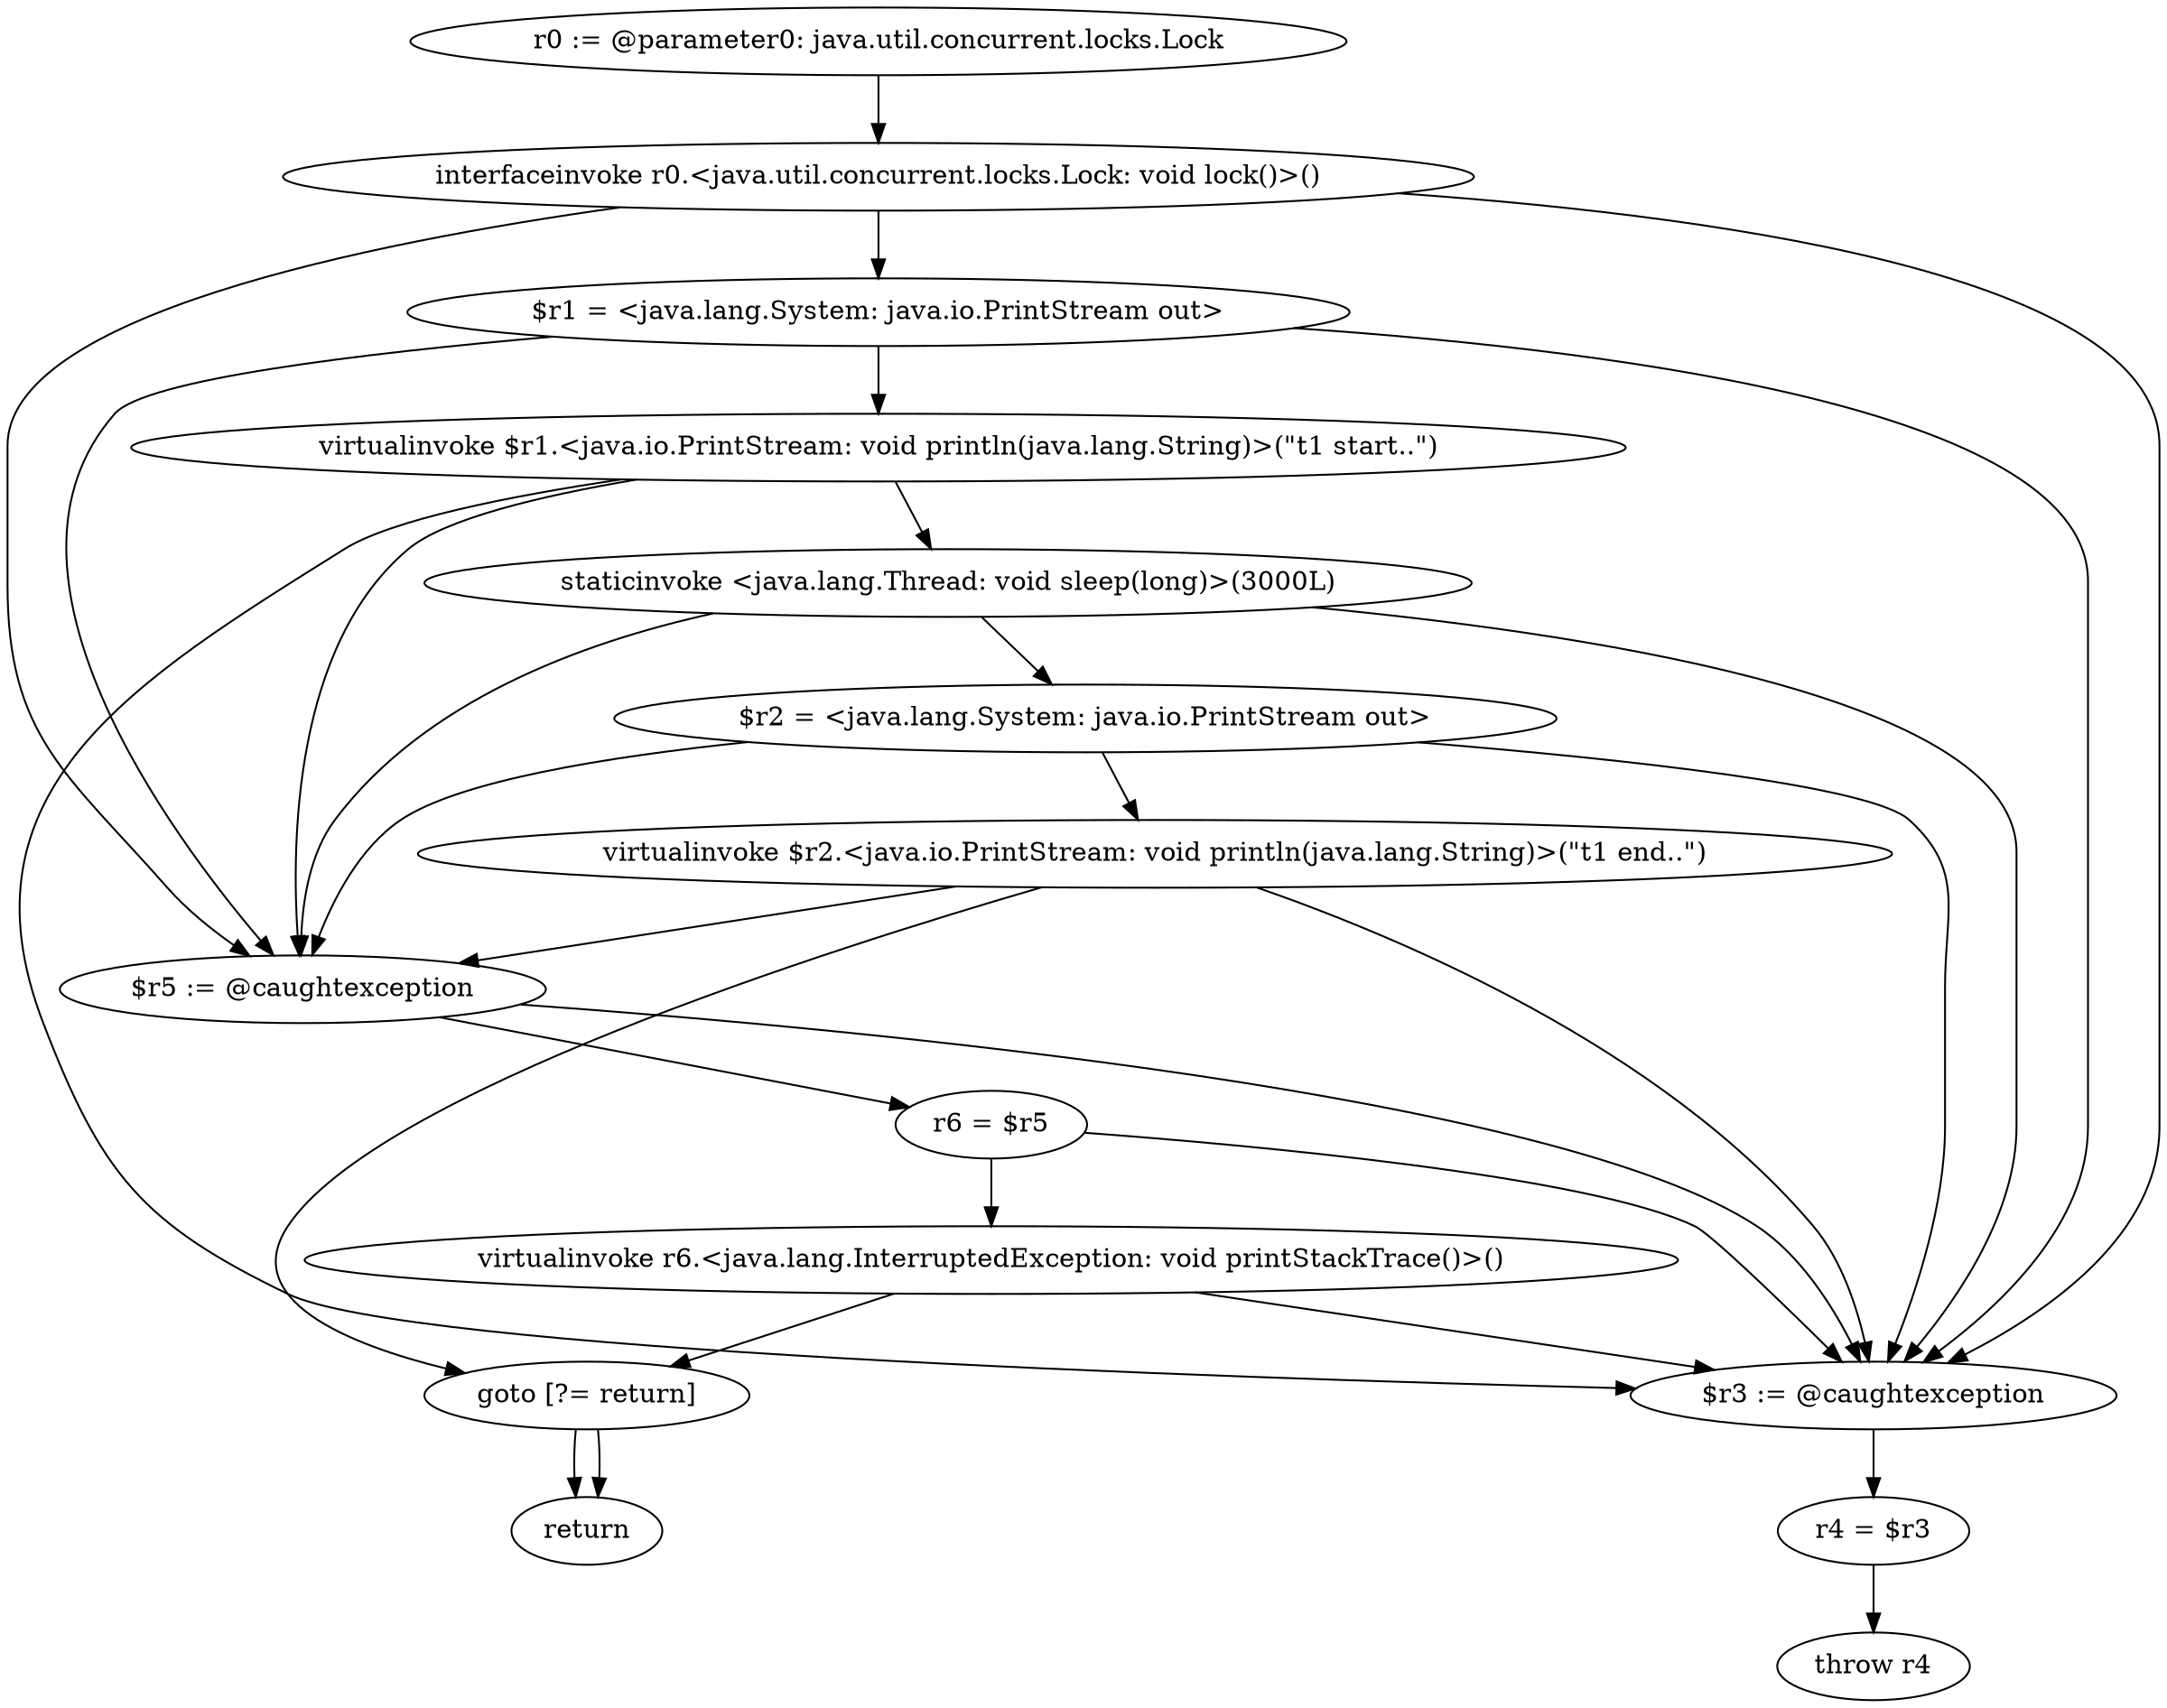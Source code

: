 digraph "unitGraph" {
    "r0 := @parameter0: java.util.concurrent.locks.Lock"
    "interfaceinvoke r0.<java.util.concurrent.locks.Lock: void lock()>()"
    "$r1 = <java.lang.System: java.io.PrintStream out>"
    "virtualinvoke $r1.<java.io.PrintStream: void println(java.lang.String)>(\"t1 start..\")"
    "staticinvoke <java.lang.Thread: void sleep(long)>(3000L)"
    "$r2 = <java.lang.System: java.io.PrintStream out>"
    "virtualinvoke $r2.<java.io.PrintStream: void println(java.lang.String)>(\"t1 end..\")"
    "goto [?= return]"
    "$r5 := @caughtexception"
    "r6 = $r5"
    "virtualinvoke r6.<java.lang.InterruptedException: void printStackTrace()>()"
    "$r3 := @caughtexception"
    "r4 = $r3"
    "throw r4"
    "return"
    "r0 := @parameter0: java.util.concurrent.locks.Lock"->"interfaceinvoke r0.<java.util.concurrent.locks.Lock: void lock()>()";
    "interfaceinvoke r0.<java.util.concurrent.locks.Lock: void lock()>()"->"$r5 := @caughtexception";
    "interfaceinvoke r0.<java.util.concurrent.locks.Lock: void lock()>()"->"$r3 := @caughtexception";
    "interfaceinvoke r0.<java.util.concurrent.locks.Lock: void lock()>()"->"$r1 = <java.lang.System: java.io.PrintStream out>";
    "$r1 = <java.lang.System: java.io.PrintStream out>"->"$r5 := @caughtexception";
    "$r1 = <java.lang.System: java.io.PrintStream out>"->"$r3 := @caughtexception";
    "$r1 = <java.lang.System: java.io.PrintStream out>"->"virtualinvoke $r1.<java.io.PrintStream: void println(java.lang.String)>(\"t1 start..\")";
    "virtualinvoke $r1.<java.io.PrintStream: void println(java.lang.String)>(\"t1 start..\")"->"$r5 := @caughtexception";
    "virtualinvoke $r1.<java.io.PrintStream: void println(java.lang.String)>(\"t1 start..\")"->"$r3 := @caughtexception";
    "virtualinvoke $r1.<java.io.PrintStream: void println(java.lang.String)>(\"t1 start..\")"->"staticinvoke <java.lang.Thread: void sleep(long)>(3000L)";
    "staticinvoke <java.lang.Thread: void sleep(long)>(3000L)"->"$r5 := @caughtexception";
    "staticinvoke <java.lang.Thread: void sleep(long)>(3000L)"->"$r3 := @caughtexception";
    "staticinvoke <java.lang.Thread: void sleep(long)>(3000L)"->"$r2 = <java.lang.System: java.io.PrintStream out>";
    "$r2 = <java.lang.System: java.io.PrintStream out>"->"$r5 := @caughtexception";
    "$r2 = <java.lang.System: java.io.PrintStream out>"->"$r3 := @caughtexception";
    "$r2 = <java.lang.System: java.io.PrintStream out>"->"virtualinvoke $r2.<java.io.PrintStream: void println(java.lang.String)>(\"t1 end..\")";
    "virtualinvoke $r2.<java.io.PrintStream: void println(java.lang.String)>(\"t1 end..\")"->"$r5 := @caughtexception";
    "virtualinvoke $r2.<java.io.PrintStream: void println(java.lang.String)>(\"t1 end..\")"->"$r3 := @caughtexception";
    "virtualinvoke $r2.<java.io.PrintStream: void println(java.lang.String)>(\"t1 end..\")"->"goto [?= return]";
    "goto [?= return]"->"return";
    "$r5 := @caughtexception"->"r6 = $r5";
    "$r5 := @caughtexception"->"$r3 := @caughtexception";
    "r6 = $r5"->"virtualinvoke r6.<java.lang.InterruptedException: void printStackTrace()>()";
    "r6 = $r5"->"$r3 := @caughtexception";
    "virtualinvoke r6.<java.lang.InterruptedException: void printStackTrace()>()"->"goto [?= return]";
    "virtualinvoke r6.<java.lang.InterruptedException: void printStackTrace()>()"->"$r3 := @caughtexception";
    "goto [?= return]"->"return";
    "$r3 := @caughtexception"->"r4 = $r3";
    "r4 = $r3"->"throw r4";
}
